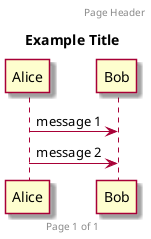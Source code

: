 @startuml

skin rose

header Page Header
footer Page %page% of %lastpage%

title Example Title

Alice -> Bob : message 1
Alice -> Bob : message 2

@enduml

